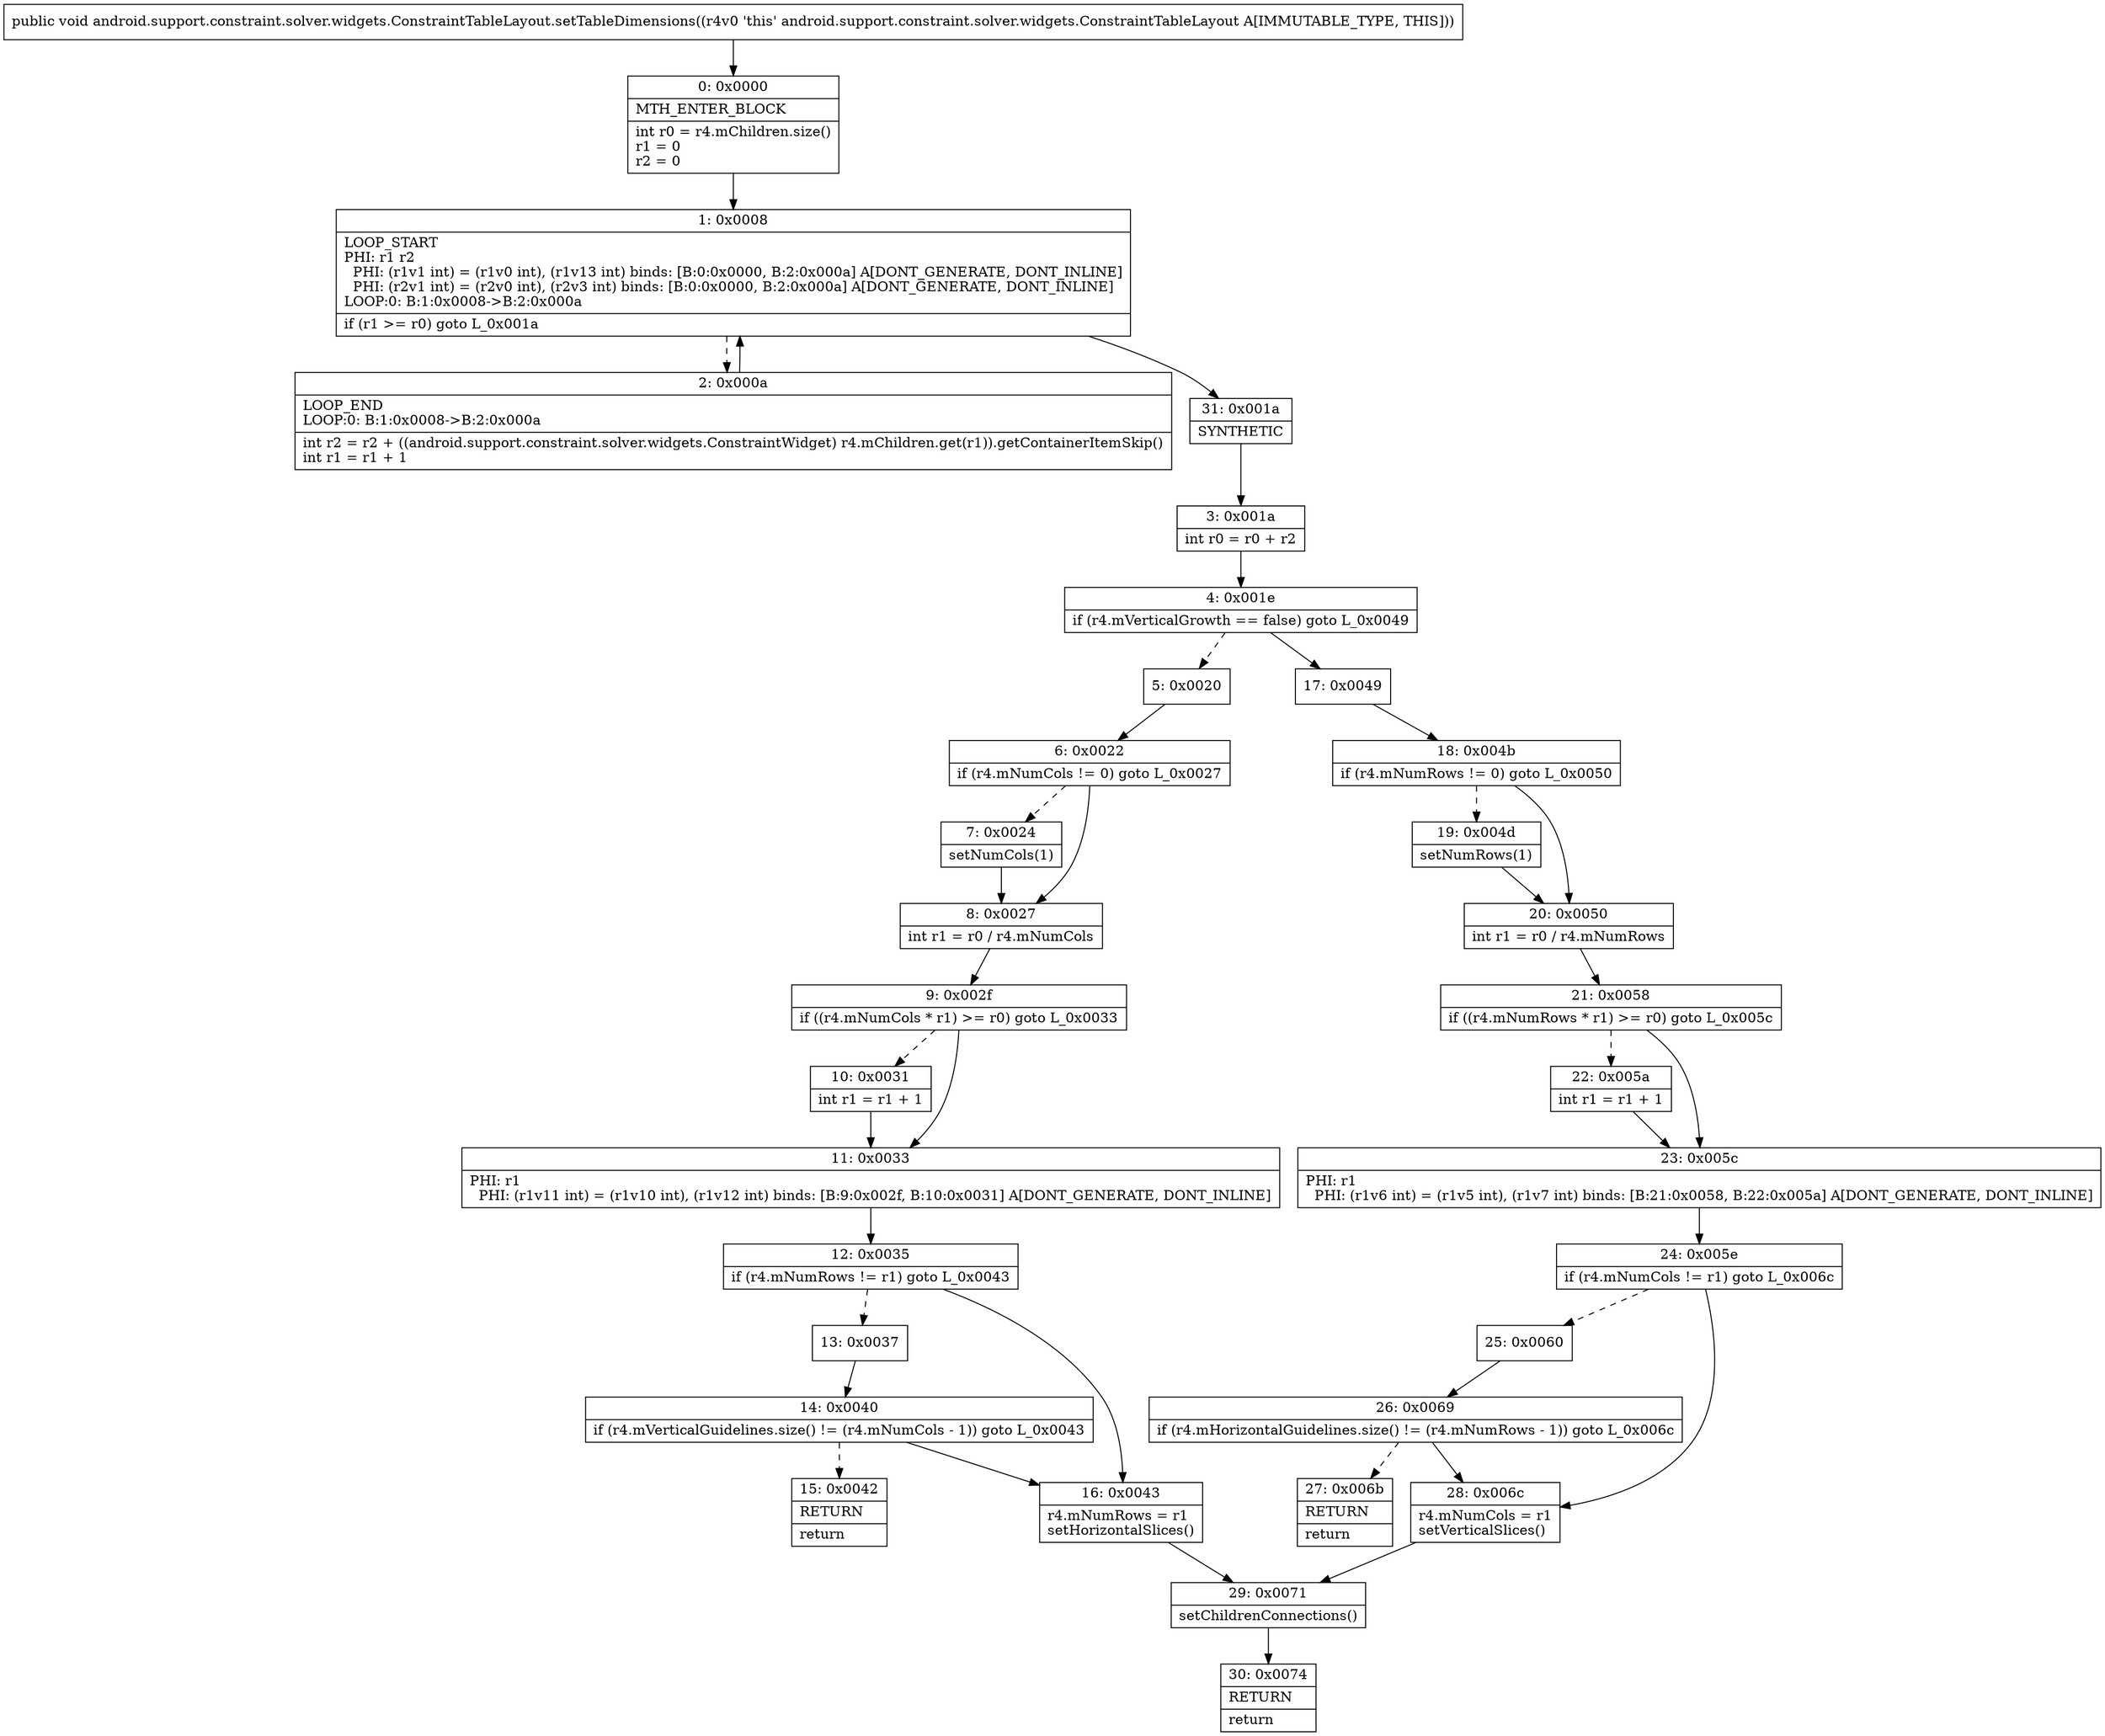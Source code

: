 digraph "CFG forandroid.support.constraint.solver.widgets.ConstraintTableLayout.setTableDimensions()V" {
Node_0 [shape=record,label="{0\:\ 0x0000|MTH_ENTER_BLOCK\l|int r0 = r4.mChildren.size()\lr1 = 0\lr2 = 0\l}"];
Node_1 [shape=record,label="{1\:\ 0x0008|LOOP_START\lPHI: r1 r2 \l  PHI: (r1v1 int) = (r1v0 int), (r1v13 int) binds: [B:0:0x0000, B:2:0x000a] A[DONT_GENERATE, DONT_INLINE]\l  PHI: (r2v1 int) = (r2v0 int), (r2v3 int) binds: [B:0:0x0000, B:2:0x000a] A[DONT_GENERATE, DONT_INLINE]\lLOOP:0: B:1:0x0008\-\>B:2:0x000a\l|if (r1 \>= r0) goto L_0x001a\l}"];
Node_2 [shape=record,label="{2\:\ 0x000a|LOOP_END\lLOOP:0: B:1:0x0008\-\>B:2:0x000a\l|int r2 = r2 + ((android.support.constraint.solver.widgets.ConstraintWidget) r4.mChildren.get(r1)).getContainerItemSkip()\lint r1 = r1 + 1\l}"];
Node_3 [shape=record,label="{3\:\ 0x001a|int r0 = r0 + r2\l}"];
Node_4 [shape=record,label="{4\:\ 0x001e|if (r4.mVerticalGrowth == false) goto L_0x0049\l}"];
Node_5 [shape=record,label="{5\:\ 0x0020}"];
Node_6 [shape=record,label="{6\:\ 0x0022|if (r4.mNumCols != 0) goto L_0x0027\l}"];
Node_7 [shape=record,label="{7\:\ 0x0024|setNumCols(1)\l}"];
Node_8 [shape=record,label="{8\:\ 0x0027|int r1 = r0 \/ r4.mNumCols\l}"];
Node_9 [shape=record,label="{9\:\ 0x002f|if ((r4.mNumCols * r1) \>= r0) goto L_0x0033\l}"];
Node_10 [shape=record,label="{10\:\ 0x0031|int r1 = r1 + 1\l}"];
Node_11 [shape=record,label="{11\:\ 0x0033|PHI: r1 \l  PHI: (r1v11 int) = (r1v10 int), (r1v12 int) binds: [B:9:0x002f, B:10:0x0031] A[DONT_GENERATE, DONT_INLINE]\l}"];
Node_12 [shape=record,label="{12\:\ 0x0035|if (r4.mNumRows != r1) goto L_0x0043\l}"];
Node_13 [shape=record,label="{13\:\ 0x0037}"];
Node_14 [shape=record,label="{14\:\ 0x0040|if (r4.mVerticalGuidelines.size() != (r4.mNumCols \- 1)) goto L_0x0043\l}"];
Node_15 [shape=record,label="{15\:\ 0x0042|RETURN\l|return\l}"];
Node_16 [shape=record,label="{16\:\ 0x0043|r4.mNumRows = r1\lsetHorizontalSlices()\l}"];
Node_17 [shape=record,label="{17\:\ 0x0049}"];
Node_18 [shape=record,label="{18\:\ 0x004b|if (r4.mNumRows != 0) goto L_0x0050\l}"];
Node_19 [shape=record,label="{19\:\ 0x004d|setNumRows(1)\l}"];
Node_20 [shape=record,label="{20\:\ 0x0050|int r1 = r0 \/ r4.mNumRows\l}"];
Node_21 [shape=record,label="{21\:\ 0x0058|if ((r4.mNumRows * r1) \>= r0) goto L_0x005c\l}"];
Node_22 [shape=record,label="{22\:\ 0x005a|int r1 = r1 + 1\l}"];
Node_23 [shape=record,label="{23\:\ 0x005c|PHI: r1 \l  PHI: (r1v6 int) = (r1v5 int), (r1v7 int) binds: [B:21:0x0058, B:22:0x005a] A[DONT_GENERATE, DONT_INLINE]\l}"];
Node_24 [shape=record,label="{24\:\ 0x005e|if (r4.mNumCols != r1) goto L_0x006c\l}"];
Node_25 [shape=record,label="{25\:\ 0x0060}"];
Node_26 [shape=record,label="{26\:\ 0x0069|if (r4.mHorizontalGuidelines.size() != (r4.mNumRows \- 1)) goto L_0x006c\l}"];
Node_27 [shape=record,label="{27\:\ 0x006b|RETURN\l|return\l}"];
Node_28 [shape=record,label="{28\:\ 0x006c|r4.mNumCols = r1\lsetVerticalSlices()\l}"];
Node_29 [shape=record,label="{29\:\ 0x0071|setChildrenConnections()\l}"];
Node_30 [shape=record,label="{30\:\ 0x0074|RETURN\l|return\l}"];
Node_31 [shape=record,label="{31\:\ 0x001a|SYNTHETIC\l}"];
MethodNode[shape=record,label="{public void android.support.constraint.solver.widgets.ConstraintTableLayout.setTableDimensions((r4v0 'this' android.support.constraint.solver.widgets.ConstraintTableLayout A[IMMUTABLE_TYPE, THIS])) }"];
MethodNode -> Node_0;
Node_0 -> Node_1;
Node_1 -> Node_2[style=dashed];
Node_1 -> Node_31;
Node_2 -> Node_1;
Node_3 -> Node_4;
Node_4 -> Node_5[style=dashed];
Node_4 -> Node_17;
Node_5 -> Node_6;
Node_6 -> Node_7[style=dashed];
Node_6 -> Node_8;
Node_7 -> Node_8;
Node_8 -> Node_9;
Node_9 -> Node_10[style=dashed];
Node_9 -> Node_11;
Node_10 -> Node_11;
Node_11 -> Node_12;
Node_12 -> Node_13[style=dashed];
Node_12 -> Node_16;
Node_13 -> Node_14;
Node_14 -> Node_15[style=dashed];
Node_14 -> Node_16;
Node_16 -> Node_29;
Node_17 -> Node_18;
Node_18 -> Node_19[style=dashed];
Node_18 -> Node_20;
Node_19 -> Node_20;
Node_20 -> Node_21;
Node_21 -> Node_22[style=dashed];
Node_21 -> Node_23;
Node_22 -> Node_23;
Node_23 -> Node_24;
Node_24 -> Node_25[style=dashed];
Node_24 -> Node_28;
Node_25 -> Node_26;
Node_26 -> Node_27[style=dashed];
Node_26 -> Node_28;
Node_28 -> Node_29;
Node_29 -> Node_30;
Node_31 -> Node_3;
}

